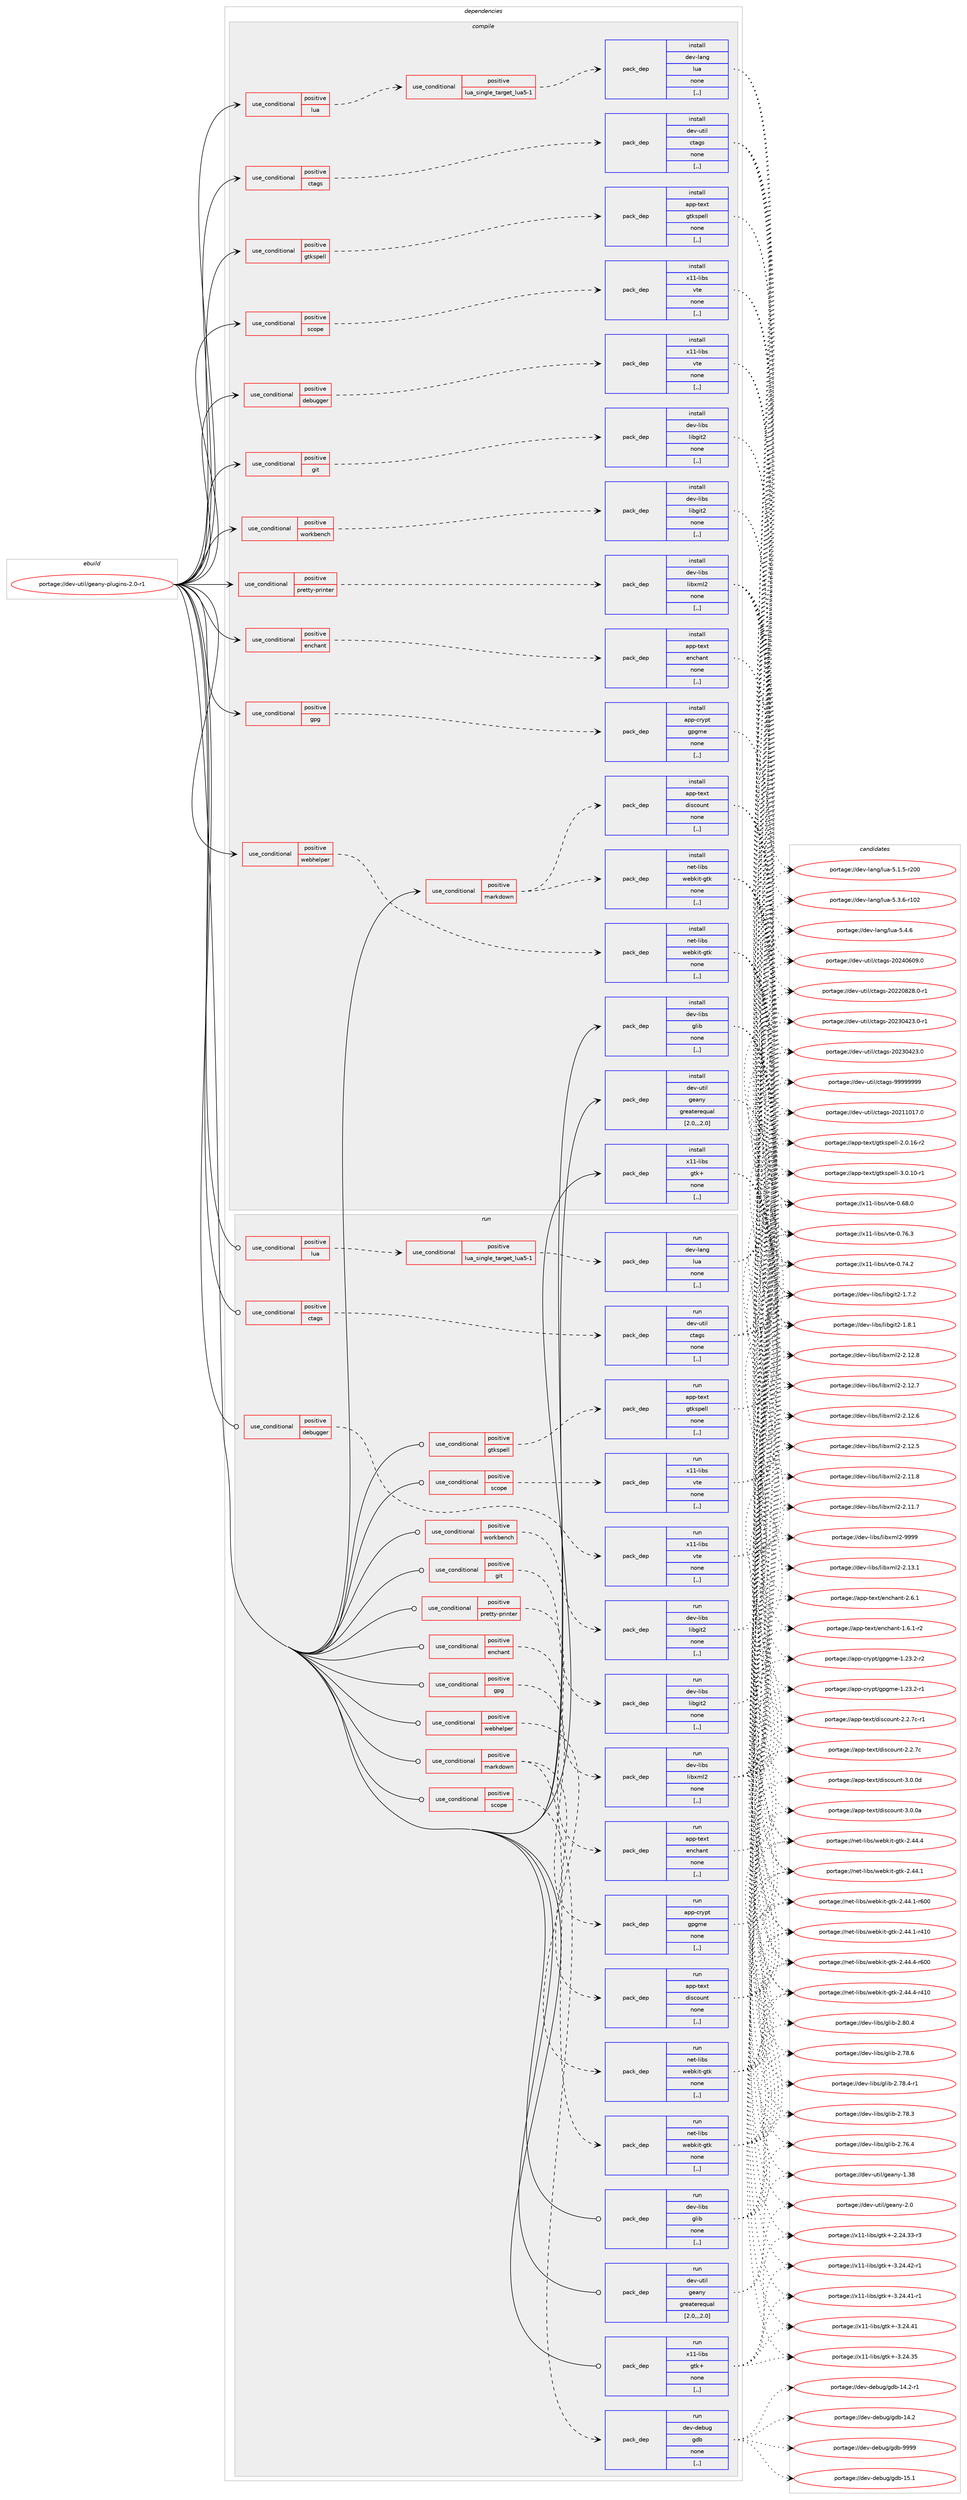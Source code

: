 digraph prolog {

# *************
# Graph options
# *************

newrank=true;
concentrate=true;
compound=true;
graph [rankdir=LR,fontname=Helvetica,fontsize=10,ranksep=1.5];#, ranksep=2.5, nodesep=0.2];
edge  [arrowhead=vee];
node  [fontname=Helvetica,fontsize=10];

# **********
# The ebuild
# **********

subgraph cluster_leftcol {
color=gray;
label=<<i>ebuild</i>>;
id [label="portage://dev-util/geany-plugins-2.0-r1", color=red, width=4, href="../dev-util/geany-plugins-2.0-r1.svg"];
}

# ****************
# The dependencies
# ****************

subgraph cluster_midcol {
color=gray;
label=<<i>dependencies</i>>;
subgraph cluster_compile {
fillcolor="#eeeeee";
style=filled;
label=<<i>compile</i>>;
subgraph cond191806 {
dependency711210 [label=<<TABLE BORDER="0" CELLBORDER="1" CELLSPACING="0" CELLPADDING="4"><TR><TD ROWSPAN="3" CELLPADDING="10">use_conditional</TD></TR><TR><TD>positive</TD></TR><TR><TD>ctags</TD></TR></TABLE>>, shape=none, color=red];
subgraph pack514401 {
dependency711211 [label=<<TABLE BORDER="0" CELLBORDER="1" CELLSPACING="0" CELLPADDING="4" WIDTH="220"><TR><TD ROWSPAN="6" CELLPADDING="30">pack_dep</TD></TR><TR><TD WIDTH="110">install</TD></TR><TR><TD>dev-util</TD></TR><TR><TD>ctags</TD></TR><TR><TD>none</TD></TR><TR><TD>[,,]</TD></TR></TABLE>>, shape=none, color=blue];
}
dependency711210:e -> dependency711211:w [weight=20,style="dashed",arrowhead="vee"];
}
id:e -> dependency711210:w [weight=20,style="solid",arrowhead="vee"];
subgraph cond191807 {
dependency711212 [label=<<TABLE BORDER="0" CELLBORDER="1" CELLSPACING="0" CELLPADDING="4"><TR><TD ROWSPAN="3" CELLPADDING="10">use_conditional</TD></TR><TR><TD>positive</TD></TR><TR><TD>debugger</TD></TR></TABLE>>, shape=none, color=red];
subgraph pack514402 {
dependency711213 [label=<<TABLE BORDER="0" CELLBORDER="1" CELLSPACING="0" CELLPADDING="4" WIDTH="220"><TR><TD ROWSPAN="6" CELLPADDING="30">pack_dep</TD></TR><TR><TD WIDTH="110">install</TD></TR><TR><TD>x11-libs</TD></TR><TR><TD>vte</TD></TR><TR><TD>none</TD></TR><TR><TD>[,,]</TD></TR></TABLE>>, shape=none, color=blue];
}
dependency711212:e -> dependency711213:w [weight=20,style="dashed",arrowhead="vee"];
}
id:e -> dependency711212:w [weight=20,style="solid",arrowhead="vee"];
subgraph cond191808 {
dependency711214 [label=<<TABLE BORDER="0" CELLBORDER="1" CELLSPACING="0" CELLPADDING="4"><TR><TD ROWSPAN="3" CELLPADDING="10">use_conditional</TD></TR><TR><TD>positive</TD></TR><TR><TD>enchant</TD></TR></TABLE>>, shape=none, color=red];
subgraph pack514403 {
dependency711215 [label=<<TABLE BORDER="0" CELLBORDER="1" CELLSPACING="0" CELLPADDING="4" WIDTH="220"><TR><TD ROWSPAN="6" CELLPADDING="30">pack_dep</TD></TR><TR><TD WIDTH="110">install</TD></TR><TR><TD>app-text</TD></TR><TR><TD>enchant</TD></TR><TR><TD>none</TD></TR><TR><TD>[,,]</TD></TR></TABLE>>, shape=none, color=blue];
}
dependency711214:e -> dependency711215:w [weight=20,style="dashed",arrowhead="vee"];
}
id:e -> dependency711214:w [weight=20,style="solid",arrowhead="vee"];
subgraph cond191809 {
dependency711216 [label=<<TABLE BORDER="0" CELLBORDER="1" CELLSPACING="0" CELLPADDING="4"><TR><TD ROWSPAN="3" CELLPADDING="10">use_conditional</TD></TR><TR><TD>positive</TD></TR><TR><TD>git</TD></TR></TABLE>>, shape=none, color=red];
subgraph pack514404 {
dependency711217 [label=<<TABLE BORDER="0" CELLBORDER="1" CELLSPACING="0" CELLPADDING="4" WIDTH="220"><TR><TD ROWSPAN="6" CELLPADDING="30">pack_dep</TD></TR><TR><TD WIDTH="110">install</TD></TR><TR><TD>dev-libs</TD></TR><TR><TD>libgit2</TD></TR><TR><TD>none</TD></TR><TR><TD>[,,]</TD></TR></TABLE>>, shape=none, color=blue];
}
dependency711216:e -> dependency711217:w [weight=20,style="dashed",arrowhead="vee"];
}
id:e -> dependency711216:w [weight=20,style="solid",arrowhead="vee"];
subgraph cond191810 {
dependency711218 [label=<<TABLE BORDER="0" CELLBORDER="1" CELLSPACING="0" CELLPADDING="4"><TR><TD ROWSPAN="3" CELLPADDING="10">use_conditional</TD></TR><TR><TD>positive</TD></TR><TR><TD>gpg</TD></TR></TABLE>>, shape=none, color=red];
subgraph pack514405 {
dependency711219 [label=<<TABLE BORDER="0" CELLBORDER="1" CELLSPACING="0" CELLPADDING="4" WIDTH="220"><TR><TD ROWSPAN="6" CELLPADDING="30">pack_dep</TD></TR><TR><TD WIDTH="110">install</TD></TR><TR><TD>app-crypt</TD></TR><TR><TD>gpgme</TD></TR><TR><TD>none</TD></TR><TR><TD>[,,]</TD></TR></TABLE>>, shape=none, color=blue];
}
dependency711218:e -> dependency711219:w [weight=20,style="dashed",arrowhead="vee"];
}
id:e -> dependency711218:w [weight=20,style="solid",arrowhead="vee"];
subgraph cond191811 {
dependency711220 [label=<<TABLE BORDER="0" CELLBORDER="1" CELLSPACING="0" CELLPADDING="4"><TR><TD ROWSPAN="3" CELLPADDING="10">use_conditional</TD></TR><TR><TD>positive</TD></TR><TR><TD>gtkspell</TD></TR></TABLE>>, shape=none, color=red];
subgraph pack514406 {
dependency711221 [label=<<TABLE BORDER="0" CELLBORDER="1" CELLSPACING="0" CELLPADDING="4" WIDTH="220"><TR><TD ROWSPAN="6" CELLPADDING="30">pack_dep</TD></TR><TR><TD WIDTH="110">install</TD></TR><TR><TD>app-text</TD></TR><TR><TD>gtkspell</TD></TR><TR><TD>none</TD></TR><TR><TD>[,,]</TD></TR></TABLE>>, shape=none, color=blue];
}
dependency711220:e -> dependency711221:w [weight=20,style="dashed",arrowhead="vee"];
}
id:e -> dependency711220:w [weight=20,style="solid",arrowhead="vee"];
subgraph cond191812 {
dependency711222 [label=<<TABLE BORDER="0" CELLBORDER="1" CELLSPACING="0" CELLPADDING="4"><TR><TD ROWSPAN="3" CELLPADDING="10">use_conditional</TD></TR><TR><TD>positive</TD></TR><TR><TD>lua</TD></TR></TABLE>>, shape=none, color=red];
subgraph cond191813 {
dependency711223 [label=<<TABLE BORDER="0" CELLBORDER="1" CELLSPACING="0" CELLPADDING="4"><TR><TD ROWSPAN="3" CELLPADDING="10">use_conditional</TD></TR><TR><TD>positive</TD></TR><TR><TD>lua_single_target_lua5-1</TD></TR></TABLE>>, shape=none, color=red];
subgraph pack514407 {
dependency711224 [label=<<TABLE BORDER="0" CELLBORDER="1" CELLSPACING="0" CELLPADDING="4" WIDTH="220"><TR><TD ROWSPAN="6" CELLPADDING="30">pack_dep</TD></TR><TR><TD WIDTH="110">install</TD></TR><TR><TD>dev-lang</TD></TR><TR><TD>lua</TD></TR><TR><TD>none</TD></TR><TR><TD>[,,]</TD></TR></TABLE>>, shape=none, color=blue];
}
dependency711223:e -> dependency711224:w [weight=20,style="dashed",arrowhead="vee"];
}
dependency711222:e -> dependency711223:w [weight=20,style="dashed",arrowhead="vee"];
}
id:e -> dependency711222:w [weight=20,style="solid",arrowhead="vee"];
subgraph cond191814 {
dependency711225 [label=<<TABLE BORDER="0" CELLBORDER="1" CELLSPACING="0" CELLPADDING="4"><TR><TD ROWSPAN="3" CELLPADDING="10">use_conditional</TD></TR><TR><TD>positive</TD></TR><TR><TD>markdown</TD></TR></TABLE>>, shape=none, color=red];
subgraph pack514408 {
dependency711226 [label=<<TABLE BORDER="0" CELLBORDER="1" CELLSPACING="0" CELLPADDING="4" WIDTH="220"><TR><TD ROWSPAN="6" CELLPADDING="30">pack_dep</TD></TR><TR><TD WIDTH="110">install</TD></TR><TR><TD>app-text</TD></TR><TR><TD>discount</TD></TR><TR><TD>none</TD></TR><TR><TD>[,,]</TD></TR></TABLE>>, shape=none, color=blue];
}
dependency711225:e -> dependency711226:w [weight=20,style="dashed",arrowhead="vee"];
subgraph pack514409 {
dependency711227 [label=<<TABLE BORDER="0" CELLBORDER="1" CELLSPACING="0" CELLPADDING="4" WIDTH="220"><TR><TD ROWSPAN="6" CELLPADDING="30">pack_dep</TD></TR><TR><TD WIDTH="110">install</TD></TR><TR><TD>net-libs</TD></TR><TR><TD>webkit-gtk</TD></TR><TR><TD>none</TD></TR><TR><TD>[,,]</TD></TR></TABLE>>, shape=none, color=blue];
}
dependency711225:e -> dependency711227:w [weight=20,style="dashed",arrowhead="vee"];
}
id:e -> dependency711225:w [weight=20,style="solid",arrowhead="vee"];
subgraph cond191815 {
dependency711228 [label=<<TABLE BORDER="0" CELLBORDER="1" CELLSPACING="0" CELLPADDING="4"><TR><TD ROWSPAN="3" CELLPADDING="10">use_conditional</TD></TR><TR><TD>positive</TD></TR><TR><TD>pretty-printer</TD></TR></TABLE>>, shape=none, color=red];
subgraph pack514410 {
dependency711229 [label=<<TABLE BORDER="0" CELLBORDER="1" CELLSPACING="0" CELLPADDING="4" WIDTH="220"><TR><TD ROWSPAN="6" CELLPADDING="30">pack_dep</TD></TR><TR><TD WIDTH="110">install</TD></TR><TR><TD>dev-libs</TD></TR><TR><TD>libxml2</TD></TR><TR><TD>none</TD></TR><TR><TD>[,,]</TD></TR></TABLE>>, shape=none, color=blue];
}
dependency711228:e -> dependency711229:w [weight=20,style="dashed",arrowhead="vee"];
}
id:e -> dependency711228:w [weight=20,style="solid",arrowhead="vee"];
subgraph cond191816 {
dependency711230 [label=<<TABLE BORDER="0" CELLBORDER="1" CELLSPACING="0" CELLPADDING="4"><TR><TD ROWSPAN="3" CELLPADDING="10">use_conditional</TD></TR><TR><TD>positive</TD></TR><TR><TD>scope</TD></TR></TABLE>>, shape=none, color=red];
subgraph pack514411 {
dependency711231 [label=<<TABLE BORDER="0" CELLBORDER="1" CELLSPACING="0" CELLPADDING="4" WIDTH="220"><TR><TD ROWSPAN="6" CELLPADDING="30">pack_dep</TD></TR><TR><TD WIDTH="110">install</TD></TR><TR><TD>x11-libs</TD></TR><TR><TD>vte</TD></TR><TR><TD>none</TD></TR><TR><TD>[,,]</TD></TR></TABLE>>, shape=none, color=blue];
}
dependency711230:e -> dependency711231:w [weight=20,style="dashed",arrowhead="vee"];
}
id:e -> dependency711230:w [weight=20,style="solid",arrowhead="vee"];
subgraph cond191817 {
dependency711232 [label=<<TABLE BORDER="0" CELLBORDER="1" CELLSPACING="0" CELLPADDING="4"><TR><TD ROWSPAN="3" CELLPADDING="10">use_conditional</TD></TR><TR><TD>positive</TD></TR><TR><TD>webhelper</TD></TR></TABLE>>, shape=none, color=red];
subgraph pack514412 {
dependency711233 [label=<<TABLE BORDER="0" CELLBORDER="1" CELLSPACING="0" CELLPADDING="4" WIDTH="220"><TR><TD ROWSPAN="6" CELLPADDING="30">pack_dep</TD></TR><TR><TD WIDTH="110">install</TD></TR><TR><TD>net-libs</TD></TR><TR><TD>webkit-gtk</TD></TR><TR><TD>none</TD></TR><TR><TD>[,,]</TD></TR></TABLE>>, shape=none, color=blue];
}
dependency711232:e -> dependency711233:w [weight=20,style="dashed",arrowhead="vee"];
}
id:e -> dependency711232:w [weight=20,style="solid",arrowhead="vee"];
subgraph cond191818 {
dependency711234 [label=<<TABLE BORDER="0" CELLBORDER="1" CELLSPACING="0" CELLPADDING="4"><TR><TD ROWSPAN="3" CELLPADDING="10">use_conditional</TD></TR><TR><TD>positive</TD></TR><TR><TD>workbench</TD></TR></TABLE>>, shape=none, color=red];
subgraph pack514413 {
dependency711235 [label=<<TABLE BORDER="0" CELLBORDER="1" CELLSPACING="0" CELLPADDING="4" WIDTH="220"><TR><TD ROWSPAN="6" CELLPADDING="30">pack_dep</TD></TR><TR><TD WIDTH="110">install</TD></TR><TR><TD>dev-libs</TD></TR><TR><TD>libgit2</TD></TR><TR><TD>none</TD></TR><TR><TD>[,,]</TD></TR></TABLE>>, shape=none, color=blue];
}
dependency711234:e -> dependency711235:w [weight=20,style="dashed",arrowhead="vee"];
}
id:e -> dependency711234:w [weight=20,style="solid",arrowhead="vee"];
subgraph pack514414 {
dependency711236 [label=<<TABLE BORDER="0" CELLBORDER="1" CELLSPACING="0" CELLPADDING="4" WIDTH="220"><TR><TD ROWSPAN="6" CELLPADDING="30">pack_dep</TD></TR><TR><TD WIDTH="110">install</TD></TR><TR><TD>dev-libs</TD></TR><TR><TD>glib</TD></TR><TR><TD>none</TD></TR><TR><TD>[,,]</TD></TR></TABLE>>, shape=none, color=blue];
}
id:e -> dependency711236:w [weight=20,style="solid",arrowhead="vee"];
subgraph pack514415 {
dependency711237 [label=<<TABLE BORDER="0" CELLBORDER="1" CELLSPACING="0" CELLPADDING="4" WIDTH="220"><TR><TD ROWSPAN="6" CELLPADDING="30">pack_dep</TD></TR><TR><TD WIDTH="110">install</TD></TR><TR><TD>dev-util</TD></TR><TR><TD>geany</TD></TR><TR><TD>greaterequal</TD></TR><TR><TD>[2.0,,,2.0]</TD></TR></TABLE>>, shape=none, color=blue];
}
id:e -> dependency711237:w [weight=20,style="solid",arrowhead="vee"];
subgraph pack514416 {
dependency711238 [label=<<TABLE BORDER="0" CELLBORDER="1" CELLSPACING="0" CELLPADDING="4" WIDTH="220"><TR><TD ROWSPAN="6" CELLPADDING="30">pack_dep</TD></TR><TR><TD WIDTH="110">install</TD></TR><TR><TD>x11-libs</TD></TR><TR><TD>gtk+</TD></TR><TR><TD>none</TD></TR><TR><TD>[,,]</TD></TR></TABLE>>, shape=none, color=blue];
}
id:e -> dependency711238:w [weight=20,style="solid",arrowhead="vee"];
}
subgraph cluster_compileandrun {
fillcolor="#eeeeee";
style=filled;
label=<<i>compile and run</i>>;
}
subgraph cluster_run {
fillcolor="#eeeeee";
style=filled;
label=<<i>run</i>>;
subgraph cond191819 {
dependency711239 [label=<<TABLE BORDER="0" CELLBORDER="1" CELLSPACING="0" CELLPADDING="4"><TR><TD ROWSPAN="3" CELLPADDING="10">use_conditional</TD></TR><TR><TD>positive</TD></TR><TR><TD>ctags</TD></TR></TABLE>>, shape=none, color=red];
subgraph pack514417 {
dependency711240 [label=<<TABLE BORDER="0" CELLBORDER="1" CELLSPACING="0" CELLPADDING="4" WIDTH="220"><TR><TD ROWSPAN="6" CELLPADDING="30">pack_dep</TD></TR><TR><TD WIDTH="110">run</TD></TR><TR><TD>dev-util</TD></TR><TR><TD>ctags</TD></TR><TR><TD>none</TD></TR><TR><TD>[,,]</TD></TR></TABLE>>, shape=none, color=blue];
}
dependency711239:e -> dependency711240:w [weight=20,style="dashed",arrowhead="vee"];
}
id:e -> dependency711239:w [weight=20,style="solid",arrowhead="odot"];
subgraph cond191820 {
dependency711241 [label=<<TABLE BORDER="0" CELLBORDER="1" CELLSPACING="0" CELLPADDING="4"><TR><TD ROWSPAN="3" CELLPADDING="10">use_conditional</TD></TR><TR><TD>positive</TD></TR><TR><TD>debugger</TD></TR></TABLE>>, shape=none, color=red];
subgraph pack514418 {
dependency711242 [label=<<TABLE BORDER="0" CELLBORDER="1" CELLSPACING="0" CELLPADDING="4" WIDTH="220"><TR><TD ROWSPAN="6" CELLPADDING="30">pack_dep</TD></TR><TR><TD WIDTH="110">run</TD></TR><TR><TD>x11-libs</TD></TR><TR><TD>vte</TD></TR><TR><TD>none</TD></TR><TR><TD>[,,]</TD></TR></TABLE>>, shape=none, color=blue];
}
dependency711241:e -> dependency711242:w [weight=20,style="dashed",arrowhead="vee"];
}
id:e -> dependency711241:w [weight=20,style="solid",arrowhead="odot"];
subgraph cond191821 {
dependency711243 [label=<<TABLE BORDER="0" CELLBORDER="1" CELLSPACING="0" CELLPADDING="4"><TR><TD ROWSPAN="3" CELLPADDING="10">use_conditional</TD></TR><TR><TD>positive</TD></TR><TR><TD>enchant</TD></TR></TABLE>>, shape=none, color=red];
subgraph pack514419 {
dependency711244 [label=<<TABLE BORDER="0" CELLBORDER="1" CELLSPACING="0" CELLPADDING="4" WIDTH="220"><TR><TD ROWSPAN="6" CELLPADDING="30">pack_dep</TD></TR><TR><TD WIDTH="110">run</TD></TR><TR><TD>app-text</TD></TR><TR><TD>enchant</TD></TR><TR><TD>none</TD></TR><TR><TD>[,,]</TD></TR></TABLE>>, shape=none, color=blue];
}
dependency711243:e -> dependency711244:w [weight=20,style="dashed",arrowhead="vee"];
}
id:e -> dependency711243:w [weight=20,style="solid",arrowhead="odot"];
subgraph cond191822 {
dependency711245 [label=<<TABLE BORDER="0" CELLBORDER="1" CELLSPACING="0" CELLPADDING="4"><TR><TD ROWSPAN="3" CELLPADDING="10">use_conditional</TD></TR><TR><TD>positive</TD></TR><TR><TD>git</TD></TR></TABLE>>, shape=none, color=red];
subgraph pack514420 {
dependency711246 [label=<<TABLE BORDER="0" CELLBORDER="1" CELLSPACING="0" CELLPADDING="4" WIDTH="220"><TR><TD ROWSPAN="6" CELLPADDING="30">pack_dep</TD></TR><TR><TD WIDTH="110">run</TD></TR><TR><TD>dev-libs</TD></TR><TR><TD>libgit2</TD></TR><TR><TD>none</TD></TR><TR><TD>[,,]</TD></TR></TABLE>>, shape=none, color=blue];
}
dependency711245:e -> dependency711246:w [weight=20,style="dashed",arrowhead="vee"];
}
id:e -> dependency711245:w [weight=20,style="solid",arrowhead="odot"];
subgraph cond191823 {
dependency711247 [label=<<TABLE BORDER="0" CELLBORDER="1" CELLSPACING="0" CELLPADDING="4"><TR><TD ROWSPAN="3" CELLPADDING="10">use_conditional</TD></TR><TR><TD>positive</TD></TR><TR><TD>gpg</TD></TR></TABLE>>, shape=none, color=red];
subgraph pack514421 {
dependency711248 [label=<<TABLE BORDER="0" CELLBORDER="1" CELLSPACING="0" CELLPADDING="4" WIDTH="220"><TR><TD ROWSPAN="6" CELLPADDING="30">pack_dep</TD></TR><TR><TD WIDTH="110">run</TD></TR><TR><TD>app-crypt</TD></TR><TR><TD>gpgme</TD></TR><TR><TD>none</TD></TR><TR><TD>[,,]</TD></TR></TABLE>>, shape=none, color=blue];
}
dependency711247:e -> dependency711248:w [weight=20,style="dashed",arrowhead="vee"];
}
id:e -> dependency711247:w [weight=20,style="solid",arrowhead="odot"];
subgraph cond191824 {
dependency711249 [label=<<TABLE BORDER="0" CELLBORDER="1" CELLSPACING="0" CELLPADDING="4"><TR><TD ROWSPAN="3" CELLPADDING="10">use_conditional</TD></TR><TR><TD>positive</TD></TR><TR><TD>gtkspell</TD></TR></TABLE>>, shape=none, color=red];
subgraph pack514422 {
dependency711250 [label=<<TABLE BORDER="0" CELLBORDER="1" CELLSPACING="0" CELLPADDING="4" WIDTH="220"><TR><TD ROWSPAN="6" CELLPADDING="30">pack_dep</TD></TR><TR><TD WIDTH="110">run</TD></TR><TR><TD>app-text</TD></TR><TR><TD>gtkspell</TD></TR><TR><TD>none</TD></TR><TR><TD>[,,]</TD></TR></TABLE>>, shape=none, color=blue];
}
dependency711249:e -> dependency711250:w [weight=20,style="dashed",arrowhead="vee"];
}
id:e -> dependency711249:w [weight=20,style="solid",arrowhead="odot"];
subgraph cond191825 {
dependency711251 [label=<<TABLE BORDER="0" CELLBORDER="1" CELLSPACING="0" CELLPADDING="4"><TR><TD ROWSPAN="3" CELLPADDING="10">use_conditional</TD></TR><TR><TD>positive</TD></TR><TR><TD>lua</TD></TR></TABLE>>, shape=none, color=red];
subgraph cond191826 {
dependency711252 [label=<<TABLE BORDER="0" CELLBORDER="1" CELLSPACING="0" CELLPADDING="4"><TR><TD ROWSPAN="3" CELLPADDING="10">use_conditional</TD></TR><TR><TD>positive</TD></TR><TR><TD>lua_single_target_lua5-1</TD></TR></TABLE>>, shape=none, color=red];
subgraph pack514423 {
dependency711253 [label=<<TABLE BORDER="0" CELLBORDER="1" CELLSPACING="0" CELLPADDING="4" WIDTH="220"><TR><TD ROWSPAN="6" CELLPADDING="30">pack_dep</TD></TR><TR><TD WIDTH="110">run</TD></TR><TR><TD>dev-lang</TD></TR><TR><TD>lua</TD></TR><TR><TD>none</TD></TR><TR><TD>[,,]</TD></TR></TABLE>>, shape=none, color=blue];
}
dependency711252:e -> dependency711253:w [weight=20,style="dashed",arrowhead="vee"];
}
dependency711251:e -> dependency711252:w [weight=20,style="dashed",arrowhead="vee"];
}
id:e -> dependency711251:w [weight=20,style="solid",arrowhead="odot"];
subgraph cond191827 {
dependency711254 [label=<<TABLE BORDER="0" CELLBORDER="1" CELLSPACING="0" CELLPADDING="4"><TR><TD ROWSPAN="3" CELLPADDING="10">use_conditional</TD></TR><TR><TD>positive</TD></TR><TR><TD>markdown</TD></TR></TABLE>>, shape=none, color=red];
subgraph pack514424 {
dependency711255 [label=<<TABLE BORDER="0" CELLBORDER="1" CELLSPACING="0" CELLPADDING="4" WIDTH="220"><TR><TD ROWSPAN="6" CELLPADDING="30">pack_dep</TD></TR><TR><TD WIDTH="110">run</TD></TR><TR><TD>app-text</TD></TR><TR><TD>discount</TD></TR><TR><TD>none</TD></TR><TR><TD>[,,]</TD></TR></TABLE>>, shape=none, color=blue];
}
dependency711254:e -> dependency711255:w [weight=20,style="dashed",arrowhead="vee"];
subgraph pack514425 {
dependency711256 [label=<<TABLE BORDER="0" CELLBORDER="1" CELLSPACING="0" CELLPADDING="4" WIDTH="220"><TR><TD ROWSPAN="6" CELLPADDING="30">pack_dep</TD></TR><TR><TD WIDTH="110">run</TD></TR><TR><TD>net-libs</TD></TR><TR><TD>webkit-gtk</TD></TR><TR><TD>none</TD></TR><TR><TD>[,,]</TD></TR></TABLE>>, shape=none, color=blue];
}
dependency711254:e -> dependency711256:w [weight=20,style="dashed",arrowhead="vee"];
}
id:e -> dependency711254:w [weight=20,style="solid",arrowhead="odot"];
subgraph cond191828 {
dependency711257 [label=<<TABLE BORDER="0" CELLBORDER="1" CELLSPACING="0" CELLPADDING="4"><TR><TD ROWSPAN="3" CELLPADDING="10">use_conditional</TD></TR><TR><TD>positive</TD></TR><TR><TD>pretty-printer</TD></TR></TABLE>>, shape=none, color=red];
subgraph pack514426 {
dependency711258 [label=<<TABLE BORDER="0" CELLBORDER="1" CELLSPACING="0" CELLPADDING="4" WIDTH="220"><TR><TD ROWSPAN="6" CELLPADDING="30">pack_dep</TD></TR><TR><TD WIDTH="110">run</TD></TR><TR><TD>dev-libs</TD></TR><TR><TD>libxml2</TD></TR><TR><TD>none</TD></TR><TR><TD>[,,]</TD></TR></TABLE>>, shape=none, color=blue];
}
dependency711257:e -> dependency711258:w [weight=20,style="dashed",arrowhead="vee"];
}
id:e -> dependency711257:w [weight=20,style="solid",arrowhead="odot"];
subgraph cond191829 {
dependency711259 [label=<<TABLE BORDER="0" CELLBORDER="1" CELLSPACING="0" CELLPADDING="4"><TR><TD ROWSPAN="3" CELLPADDING="10">use_conditional</TD></TR><TR><TD>positive</TD></TR><TR><TD>scope</TD></TR></TABLE>>, shape=none, color=red];
subgraph pack514427 {
dependency711260 [label=<<TABLE BORDER="0" CELLBORDER="1" CELLSPACING="0" CELLPADDING="4" WIDTH="220"><TR><TD ROWSPAN="6" CELLPADDING="30">pack_dep</TD></TR><TR><TD WIDTH="110">run</TD></TR><TR><TD>dev-debug</TD></TR><TR><TD>gdb</TD></TR><TR><TD>none</TD></TR><TR><TD>[,,]</TD></TR></TABLE>>, shape=none, color=blue];
}
dependency711259:e -> dependency711260:w [weight=20,style="dashed",arrowhead="vee"];
}
id:e -> dependency711259:w [weight=20,style="solid",arrowhead="odot"];
subgraph cond191830 {
dependency711261 [label=<<TABLE BORDER="0" CELLBORDER="1" CELLSPACING="0" CELLPADDING="4"><TR><TD ROWSPAN="3" CELLPADDING="10">use_conditional</TD></TR><TR><TD>positive</TD></TR><TR><TD>scope</TD></TR></TABLE>>, shape=none, color=red];
subgraph pack514428 {
dependency711262 [label=<<TABLE BORDER="0" CELLBORDER="1" CELLSPACING="0" CELLPADDING="4" WIDTH="220"><TR><TD ROWSPAN="6" CELLPADDING="30">pack_dep</TD></TR><TR><TD WIDTH="110">run</TD></TR><TR><TD>x11-libs</TD></TR><TR><TD>vte</TD></TR><TR><TD>none</TD></TR><TR><TD>[,,]</TD></TR></TABLE>>, shape=none, color=blue];
}
dependency711261:e -> dependency711262:w [weight=20,style="dashed",arrowhead="vee"];
}
id:e -> dependency711261:w [weight=20,style="solid",arrowhead="odot"];
subgraph cond191831 {
dependency711263 [label=<<TABLE BORDER="0" CELLBORDER="1" CELLSPACING="0" CELLPADDING="4"><TR><TD ROWSPAN="3" CELLPADDING="10">use_conditional</TD></TR><TR><TD>positive</TD></TR><TR><TD>webhelper</TD></TR></TABLE>>, shape=none, color=red];
subgraph pack514429 {
dependency711264 [label=<<TABLE BORDER="0" CELLBORDER="1" CELLSPACING="0" CELLPADDING="4" WIDTH="220"><TR><TD ROWSPAN="6" CELLPADDING="30">pack_dep</TD></TR><TR><TD WIDTH="110">run</TD></TR><TR><TD>net-libs</TD></TR><TR><TD>webkit-gtk</TD></TR><TR><TD>none</TD></TR><TR><TD>[,,]</TD></TR></TABLE>>, shape=none, color=blue];
}
dependency711263:e -> dependency711264:w [weight=20,style="dashed",arrowhead="vee"];
}
id:e -> dependency711263:w [weight=20,style="solid",arrowhead="odot"];
subgraph cond191832 {
dependency711265 [label=<<TABLE BORDER="0" CELLBORDER="1" CELLSPACING="0" CELLPADDING="4"><TR><TD ROWSPAN="3" CELLPADDING="10">use_conditional</TD></TR><TR><TD>positive</TD></TR><TR><TD>workbench</TD></TR></TABLE>>, shape=none, color=red];
subgraph pack514430 {
dependency711266 [label=<<TABLE BORDER="0" CELLBORDER="1" CELLSPACING="0" CELLPADDING="4" WIDTH="220"><TR><TD ROWSPAN="6" CELLPADDING="30">pack_dep</TD></TR><TR><TD WIDTH="110">run</TD></TR><TR><TD>dev-libs</TD></TR><TR><TD>libgit2</TD></TR><TR><TD>none</TD></TR><TR><TD>[,,]</TD></TR></TABLE>>, shape=none, color=blue];
}
dependency711265:e -> dependency711266:w [weight=20,style="dashed",arrowhead="vee"];
}
id:e -> dependency711265:w [weight=20,style="solid",arrowhead="odot"];
subgraph pack514431 {
dependency711267 [label=<<TABLE BORDER="0" CELLBORDER="1" CELLSPACING="0" CELLPADDING="4" WIDTH="220"><TR><TD ROWSPAN="6" CELLPADDING="30">pack_dep</TD></TR><TR><TD WIDTH="110">run</TD></TR><TR><TD>dev-libs</TD></TR><TR><TD>glib</TD></TR><TR><TD>none</TD></TR><TR><TD>[,,]</TD></TR></TABLE>>, shape=none, color=blue];
}
id:e -> dependency711267:w [weight=20,style="solid",arrowhead="odot"];
subgraph pack514432 {
dependency711268 [label=<<TABLE BORDER="0" CELLBORDER="1" CELLSPACING="0" CELLPADDING="4" WIDTH="220"><TR><TD ROWSPAN="6" CELLPADDING="30">pack_dep</TD></TR><TR><TD WIDTH="110">run</TD></TR><TR><TD>dev-util</TD></TR><TR><TD>geany</TD></TR><TR><TD>greaterequal</TD></TR><TR><TD>[2.0,,,2.0]</TD></TR></TABLE>>, shape=none, color=blue];
}
id:e -> dependency711268:w [weight=20,style="solid",arrowhead="odot"];
subgraph pack514433 {
dependency711269 [label=<<TABLE BORDER="0" CELLBORDER="1" CELLSPACING="0" CELLPADDING="4" WIDTH="220"><TR><TD ROWSPAN="6" CELLPADDING="30">pack_dep</TD></TR><TR><TD WIDTH="110">run</TD></TR><TR><TD>x11-libs</TD></TR><TR><TD>gtk+</TD></TR><TR><TD>none</TD></TR><TR><TD>[,,]</TD></TR></TABLE>>, shape=none, color=blue];
}
id:e -> dependency711269:w [weight=20,style="solid",arrowhead="odot"];
}
}

# **************
# The candidates
# **************

subgraph cluster_choices {
rank=same;
color=gray;
label=<<i>candidates</i>>;

subgraph choice514401 {
color=black;
nodesep=1;
choice10010111845117116105108479911697103115455757575757575757 [label="portage://dev-util/ctags-99999999", color=red, width=4,href="../dev-util/ctags-99999999.svg"];
choice100101118451171161051084799116971031154550485052485448574648 [label="portage://dev-util/ctags-20240609.0", color=red, width=4,href="../dev-util/ctags-20240609.0.svg"];
choice1001011184511711610510847991169710311545504850514852505146484511449 [label="portage://dev-util/ctags-20230423.0-r1", color=red, width=4,href="../dev-util/ctags-20230423.0-r1.svg"];
choice100101118451171161051084799116971031154550485051485250514648 [label="portage://dev-util/ctags-20230423.0", color=red, width=4,href="../dev-util/ctags-20230423.0.svg"];
choice1001011184511711610510847991169710311545504850504856505646484511449 [label="portage://dev-util/ctags-20220828.0-r1", color=red, width=4,href="../dev-util/ctags-20220828.0-r1.svg"];
choice100101118451171161051084799116971031154550485049494849554648 [label="portage://dev-util/ctags-20211017.0", color=red, width=4,href="../dev-util/ctags-20211017.0.svg"];
dependency711211:e -> choice10010111845117116105108479911697103115455757575757575757:w [style=dotted,weight="100"];
dependency711211:e -> choice100101118451171161051084799116971031154550485052485448574648:w [style=dotted,weight="100"];
dependency711211:e -> choice1001011184511711610510847991169710311545504850514852505146484511449:w [style=dotted,weight="100"];
dependency711211:e -> choice100101118451171161051084799116971031154550485051485250514648:w [style=dotted,weight="100"];
dependency711211:e -> choice1001011184511711610510847991169710311545504850504856505646484511449:w [style=dotted,weight="100"];
dependency711211:e -> choice100101118451171161051084799116971031154550485049494849554648:w [style=dotted,weight="100"];
}
subgraph choice514402 {
color=black;
nodesep=1;
choice120494945108105981154711811610145484655544651 [label="portage://x11-libs/vte-0.76.3", color=red, width=4,href="../x11-libs/vte-0.76.3.svg"];
choice120494945108105981154711811610145484655524650 [label="portage://x11-libs/vte-0.74.2", color=red, width=4,href="../x11-libs/vte-0.74.2.svg"];
choice120494945108105981154711811610145484654564648 [label="portage://x11-libs/vte-0.68.0", color=red, width=4,href="../x11-libs/vte-0.68.0.svg"];
dependency711213:e -> choice120494945108105981154711811610145484655544651:w [style=dotted,weight="100"];
dependency711213:e -> choice120494945108105981154711811610145484655524650:w [style=dotted,weight="100"];
dependency711213:e -> choice120494945108105981154711811610145484654564648:w [style=dotted,weight="100"];
}
subgraph choice514403 {
color=black;
nodesep=1;
choice9711211245116101120116471011109910497110116455046544649 [label="portage://app-text/enchant-2.6.1", color=red, width=4,href="../app-text/enchant-2.6.1.svg"];
choice97112112451161011201164710111099104971101164549465446494511450 [label="portage://app-text/enchant-1.6.1-r2", color=red, width=4,href="../app-text/enchant-1.6.1-r2.svg"];
dependency711215:e -> choice9711211245116101120116471011109910497110116455046544649:w [style=dotted,weight="100"];
dependency711215:e -> choice97112112451161011201164710111099104971101164549465446494511450:w [style=dotted,weight="100"];
}
subgraph choice514404 {
color=black;
nodesep=1;
choice1001011184510810598115471081059810310511650454946564649 [label="portage://dev-libs/libgit2-1.8.1", color=red, width=4,href="../dev-libs/libgit2-1.8.1.svg"];
choice1001011184510810598115471081059810310511650454946554650 [label="portage://dev-libs/libgit2-1.7.2", color=red, width=4,href="../dev-libs/libgit2-1.7.2.svg"];
dependency711217:e -> choice1001011184510810598115471081059810310511650454946564649:w [style=dotted,weight="100"];
dependency711217:e -> choice1001011184510810598115471081059810310511650454946554650:w [style=dotted,weight="100"];
}
subgraph choice514405 {
color=black;
nodesep=1;
choice97112112459911412111211647103112103109101454946505146504511450 [label="portage://app-crypt/gpgme-1.23.2-r2", color=red, width=4,href="../app-crypt/gpgme-1.23.2-r2.svg"];
choice97112112459911412111211647103112103109101454946505146504511449 [label="portage://app-crypt/gpgme-1.23.2-r1", color=red, width=4,href="../app-crypt/gpgme-1.23.2-r1.svg"];
dependency711219:e -> choice97112112459911412111211647103112103109101454946505146504511450:w [style=dotted,weight="100"];
dependency711219:e -> choice97112112459911412111211647103112103109101454946505146504511449:w [style=dotted,weight="100"];
}
subgraph choice514406 {
color=black;
nodesep=1;
choice971121124511610112011647103116107115112101108108455146484649484511449 [label="portage://app-text/gtkspell-3.0.10-r1", color=red, width=4,href="../app-text/gtkspell-3.0.10-r1.svg"];
choice971121124511610112011647103116107115112101108108455046484649544511450 [label="portage://app-text/gtkspell-2.0.16-r2", color=red, width=4,href="../app-text/gtkspell-2.0.16-r2.svg"];
dependency711221:e -> choice971121124511610112011647103116107115112101108108455146484649484511449:w [style=dotted,weight="100"];
dependency711221:e -> choice971121124511610112011647103116107115112101108108455046484649544511450:w [style=dotted,weight="100"];
}
subgraph choice514407 {
color=black;
nodesep=1;
choice10010111845108971101034710811797455346524654 [label="portage://dev-lang/lua-5.4.6", color=red, width=4,href="../dev-lang/lua-5.4.6.svg"];
choice1001011184510897110103471081179745534651465445114494850 [label="portage://dev-lang/lua-5.3.6-r102", color=red, width=4,href="../dev-lang/lua-5.3.6-r102.svg"];
choice1001011184510897110103471081179745534649465345114504848 [label="portage://dev-lang/lua-5.1.5-r200", color=red, width=4,href="../dev-lang/lua-5.1.5-r200.svg"];
dependency711224:e -> choice10010111845108971101034710811797455346524654:w [style=dotted,weight="100"];
dependency711224:e -> choice1001011184510897110103471081179745534651465445114494850:w [style=dotted,weight="100"];
dependency711224:e -> choice1001011184510897110103471081179745534649465345114504848:w [style=dotted,weight="100"];
}
subgraph choice514408 {
color=black;
nodesep=1;
choice97112112451161011201164710010511599111117110116455146484648100 [label="portage://app-text/discount-3.0.0d", color=red, width=4,href="../app-text/discount-3.0.0d.svg"];
choice9711211245116101120116471001051159911111711011645514648464897 [label="portage://app-text/discount-3.0.0a", color=red, width=4,href="../app-text/discount-3.0.0a.svg"];
choice97112112451161011201164710010511599111117110116455046504655994511449 [label="portage://app-text/discount-2.2.7c-r1", color=red, width=4,href="../app-text/discount-2.2.7c-r1.svg"];
choice9711211245116101120116471001051159911111711011645504650465599 [label="portage://app-text/discount-2.2.7c", color=red, width=4,href="../app-text/discount-2.2.7c.svg"];
dependency711226:e -> choice97112112451161011201164710010511599111117110116455146484648100:w [style=dotted,weight="100"];
dependency711226:e -> choice9711211245116101120116471001051159911111711011645514648464897:w [style=dotted,weight="100"];
dependency711226:e -> choice97112112451161011201164710010511599111117110116455046504655994511449:w [style=dotted,weight="100"];
dependency711226:e -> choice9711211245116101120116471001051159911111711011645504650465599:w [style=dotted,weight="100"];
}
subgraph choice514409 {
color=black;
nodesep=1;
choice11010111645108105981154711910198107105116451031161074550465252465245114544848 [label="portage://net-libs/webkit-gtk-2.44.4-r600", color=red, width=4,href="../net-libs/webkit-gtk-2.44.4-r600.svg"];
choice11010111645108105981154711910198107105116451031161074550465252465245114524948 [label="portage://net-libs/webkit-gtk-2.44.4-r410", color=red, width=4,href="../net-libs/webkit-gtk-2.44.4-r410.svg"];
choice110101116451081059811547119101981071051164510311610745504652524652 [label="portage://net-libs/webkit-gtk-2.44.4", color=red, width=4,href="../net-libs/webkit-gtk-2.44.4.svg"];
choice11010111645108105981154711910198107105116451031161074550465252464945114544848 [label="portage://net-libs/webkit-gtk-2.44.1-r600", color=red, width=4,href="../net-libs/webkit-gtk-2.44.1-r600.svg"];
choice11010111645108105981154711910198107105116451031161074550465252464945114524948 [label="portage://net-libs/webkit-gtk-2.44.1-r410", color=red, width=4,href="../net-libs/webkit-gtk-2.44.1-r410.svg"];
choice110101116451081059811547119101981071051164510311610745504652524649 [label="portage://net-libs/webkit-gtk-2.44.1", color=red, width=4,href="../net-libs/webkit-gtk-2.44.1.svg"];
dependency711227:e -> choice11010111645108105981154711910198107105116451031161074550465252465245114544848:w [style=dotted,weight="100"];
dependency711227:e -> choice11010111645108105981154711910198107105116451031161074550465252465245114524948:w [style=dotted,weight="100"];
dependency711227:e -> choice110101116451081059811547119101981071051164510311610745504652524652:w [style=dotted,weight="100"];
dependency711227:e -> choice11010111645108105981154711910198107105116451031161074550465252464945114544848:w [style=dotted,weight="100"];
dependency711227:e -> choice11010111645108105981154711910198107105116451031161074550465252464945114524948:w [style=dotted,weight="100"];
dependency711227:e -> choice110101116451081059811547119101981071051164510311610745504652524649:w [style=dotted,weight="100"];
}
subgraph choice514410 {
color=black;
nodesep=1;
choice10010111845108105981154710810598120109108504557575757 [label="portage://dev-libs/libxml2-9999", color=red, width=4,href="../dev-libs/libxml2-9999.svg"];
choice100101118451081059811547108105981201091085045504649514649 [label="portage://dev-libs/libxml2-2.13.1", color=red, width=4,href="../dev-libs/libxml2-2.13.1.svg"];
choice100101118451081059811547108105981201091085045504649504656 [label="portage://dev-libs/libxml2-2.12.8", color=red, width=4,href="../dev-libs/libxml2-2.12.8.svg"];
choice100101118451081059811547108105981201091085045504649504655 [label="portage://dev-libs/libxml2-2.12.7", color=red, width=4,href="../dev-libs/libxml2-2.12.7.svg"];
choice100101118451081059811547108105981201091085045504649504654 [label="portage://dev-libs/libxml2-2.12.6", color=red, width=4,href="../dev-libs/libxml2-2.12.6.svg"];
choice100101118451081059811547108105981201091085045504649504653 [label="portage://dev-libs/libxml2-2.12.5", color=red, width=4,href="../dev-libs/libxml2-2.12.5.svg"];
choice100101118451081059811547108105981201091085045504649494656 [label="portage://dev-libs/libxml2-2.11.8", color=red, width=4,href="../dev-libs/libxml2-2.11.8.svg"];
choice100101118451081059811547108105981201091085045504649494655 [label="portage://dev-libs/libxml2-2.11.7", color=red, width=4,href="../dev-libs/libxml2-2.11.7.svg"];
dependency711229:e -> choice10010111845108105981154710810598120109108504557575757:w [style=dotted,weight="100"];
dependency711229:e -> choice100101118451081059811547108105981201091085045504649514649:w [style=dotted,weight="100"];
dependency711229:e -> choice100101118451081059811547108105981201091085045504649504656:w [style=dotted,weight="100"];
dependency711229:e -> choice100101118451081059811547108105981201091085045504649504655:w [style=dotted,weight="100"];
dependency711229:e -> choice100101118451081059811547108105981201091085045504649504654:w [style=dotted,weight="100"];
dependency711229:e -> choice100101118451081059811547108105981201091085045504649504653:w [style=dotted,weight="100"];
dependency711229:e -> choice100101118451081059811547108105981201091085045504649494656:w [style=dotted,weight="100"];
dependency711229:e -> choice100101118451081059811547108105981201091085045504649494655:w [style=dotted,weight="100"];
}
subgraph choice514411 {
color=black;
nodesep=1;
choice120494945108105981154711811610145484655544651 [label="portage://x11-libs/vte-0.76.3", color=red, width=4,href="../x11-libs/vte-0.76.3.svg"];
choice120494945108105981154711811610145484655524650 [label="portage://x11-libs/vte-0.74.2", color=red, width=4,href="../x11-libs/vte-0.74.2.svg"];
choice120494945108105981154711811610145484654564648 [label="portage://x11-libs/vte-0.68.0", color=red, width=4,href="../x11-libs/vte-0.68.0.svg"];
dependency711231:e -> choice120494945108105981154711811610145484655544651:w [style=dotted,weight="100"];
dependency711231:e -> choice120494945108105981154711811610145484655524650:w [style=dotted,weight="100"];
dependency711231:e -> choice120494945108105981154711811610145484654564648:w [style=dotted,weight="100"];
}
subgraph choice514412 {
color=black;
nodesep=1;
choice11010111645108105981154711910198107105116451031161074550465252465245114544848 [label="portage://net-libs/webkit-gtk-2.44.4-r600", color=red, width=4,href="../net-libs/webkit-gtk-2.44.4-r600.svg"];
choice11010111645108105981154711910198107105116451031161074550465252465245114524948 [label="portage://net-libs/webkit-gtk-2.44.4-r410", color=red, width=4,href="../net-libs/webkit-gtk-2.44.4-r410.svg"];
choice110101116451081059811547119101981071051164510311610745504652524652 [label="portage://net-libs/webkit-gtk-2.44.4", color=red, width=4,href="../net-libs/webkit-gtk-2.44.4.svg"];
choice11010111645108105981154711910198107105116451031161074550465252464945114544848 [label="portage://net-libs/webkit-gtk-2.44.1-r600", color=red, width=4,href="../net-libs/webkit-gtk-2.44.1-r600.svg"];
choice11010111645108105981154711910198107105116451031161074550465252464945114524948 [label="portage://net-libs/webkit-gtk-2.44.1-r410", color=red, width=4,href="../net-libs/webkit-gtk-2.44.1-r410.svg"];
choice110101116451081059811547119101981071051164510311610745504652524649 [label="portage://net-libs/webkit-gtk-2.44.1", color=red, width=4,href="../net-libs/webkit-gtk-2.44.1.svg"];
dependency711233:e -> choice11010111645108105981154711910198107105116451031161074550465252465245114544848:w [style=dotted,weight="100"];
dependency711233:e -> choice11010111645108105981154711910198107105116451031161074550465252465245114524948:w [style=dotted,weight="100"];
dependency711233:e -> choice110101116451081059811547119101981071051164510311610745504652524652:w [style=dotted,weight="100"];
dependency711233:e -> choice11010111645108105981154711910198107105116451031161074550465252464945114544848:w [style=dotted,weight="100"];
dependency711233:e -> choice11010111645108105981154711910198107105116451031161074550465252464945114524948:w [style=dotted,weight="100"];
dependency711233:e -> choice110101116451081059811547119101981071051164510311610745504652524649:w [style=dotted,weight="100"];
}
subgraph choice514413 {
color=black;
nodesep=1;
choice1001011184510810598115471081059810310511650454946564649 [label="portage://dev-libs/libgit2-1.8.1", color=red, width=4,href="../dev-libs/libgit2-1.8.1.svg"];
choice1001011184510810598115471081059810310511650454946554650 [label="portage://dev-libs/libgit2-1.7.2", color=red, width=4,href="../dev-libs/libgit2-1.7.2.svg"];
dependency711235:e -> choice1001011184510810598115471081059810310511650454946564649:w [style=dotted,weight="100"];
dependency711235:e -> choice1001011184510810598115471081059810310511650454946554650:w [style=dotted,weight="100"];
}
subgraph choice514414 {
color=black;
nodesep=1;
choice1001011184510810598115471031081059845504656484652 [label="portage://dev-libs/glib-2.80.4", color=red, width=4,href="../dev-libs/glib-2.80.4.svg"];
choice1001011184510810598115471031081059845504655564654 [label="portage://dev-libs/glib-2.78.6", color=red, width=4,href="../dev-libs/glib-2.78.6.svg"];
choice10010111845108105981154710310810598455046555646524511449 [label="portage://dev-libs/glib-2.78.4-r1", color=red, width=4,href="../dev-libs/glib-2.78.4-r1.svg"];
choice1001011184510810598115471031081059845504655564651 [label="portage://dev-libs/glib-2.78.3", color=red, width=4,href="../dev-libs/glib-2.78.3.svg"];
choice1001011184510810598115471031081059845504655544652 [label="portage://dev-libs/glib-2.76.4", color=red, width=4,href="../dev-libs/glib-2.76.4.svg"];
dependency711236:e -> choice1001011184510810598115471031081059845504656484652:w [style=dotted,weight="100"];
dependency711236:e -> choice1001011184510810598115471031081059845504655564654:w [style=dotted,weight="100"];
dependency711236:e -> choice10010111845108105981154710310810598455046555646524511449:w [style=dotted,weight="100"];
dependency711236:e -> choice1001011184510810598115471031081059845504655564651:w [style=dotted,weight="100"];
dependency711236:e -> choice1001011184510810598115471031081059845504655544652:w [style=dotted,weight="100"];
}
subgraph choice514415 {
color=black;
nodesep=1;
choice10010111845117116105108471031019711012145504648 [label="portage://dev-util/geany-2.0", color=red, width=4,href="../dev-util/geany-2.0.svg"];
choice1001011184511711610510847103101971101214549465156 [label="portage://dev-util/geany-1.38", color=red, width=4,href="../dev-util/geany-1.38.svg"];
dependency711237:e -> choice10010111845117116105108471031019711012145504648:w [style=dotted,weight="100"];
dependency711237:e -> choice1001011184511711610510847103101971101214549465156:w [style=dotted,weight="100"];
}
subgraph choice514416 {
color=black;
nodesep=1;
choice12049494510810598115471031161074345514650524652504511449 [label="portage://x11-libs/gtk+-3.24.42-r1", color=red, width=4,href="../x11-libs/gtk+-3.24.42-r1.svg"];
choice12049494510810598115471031161074345514650524652494511449 [label="portage://x11-libs/gtk+-3.24.41-r1", color=red, width=4,href="../x11-libs/gtk+-3.24.41-r1.svg"];
choice1204949451081059811547103116107434551465052465249 [label="portage://x11-libs/gtk+-3.24.41", color=red, width=4,href="../x11-libs/gtk+-3.24.41.svg"];
choice1204949451081059811547103116107434551465052465153 [label="portage://x11-libs/gtk+-3.24.35", color=red, width=4,href="../x11-libs/gtk+-3.24.35.svg"];
choice12049494510810598115471031161074345504650524651514511451 [label="portage://x11-libs/gtk+-2.24.33-r3", color=red, width=4,href="../x11-libs/gtk+-2.24.33-r3.svg"];
dependency711238:e -> choice12049494510810598115471031161074345514650524652504511449:w [style=dotted,weight="100"];
dependency711238:e -> choice12049494510810598115471031161074345514650524652494511449:w [style=dotted,weight="100"];
dependency711238:e -> choice1204949451081059811547103116107434551465052465249:w [style=dotted,weight="100"];
dependency711238:e -> choice1204949451081059811547103116107434551465052465153:w [style=dotted,weight="100"];
dependency711238:e -> choice12049494510810598115471031161074345504650524651514511451:w [style=dotted,weight="100"];
}
subgraph choice514417 {
color=black;
nodesep=1;
choice10010111845117116105108479911697103115455757575757575757 [label="portage://dev-util/ctags-99999999", color=red, width=4,href="../dev-util/ctags-99999999.svg"];
choice100101118451171161051084799116971031154550485052485448574648 [label="portage://dev-util/ctags-20240609.0", color=red, width=4,href="../dev-util/ctags-20240609.0.svg"];
choice1001011184511711610510847991169710311545504850514852505146484511449 [label="portage://dev-util/ctags-20230423.0-r1", color=red, width=4,href="../dev-util/ctags-20230423.0-r1.svg"];
choice100101118451171161051084799116971031154550485051485250514648 [label="portage://dev-util/ctags-20230423.0", color=red, width=4,href="../dev-util/ctags-20230423.0.svg"];
choice1001011184511711610510847991169710311545504850504856505646484511449 [label="portage://dev-util/ctags-20220828.0-r1", color=red, width=4,href="../dev-util/ctags-20220828.0-r1.svg"];
choice100101118451171161051084799116971031154550485049494849554648 [label="portage://dev-util/ctags-20211017.0", color=red, width=4,href="../dev-util/ctags-20211017.0.svg"];
dependency711240:e -> choice10010111845117116105108479911697103115455757575757575757:w [style=dotted,weight="100"];
dependency711240:e -> choice100101118451171161051084799116971031154550485052485448574648:w [style=dotted,weight="100"];
dependency711240:e -> choice1001011184511711610510847991169710311545504850514852505146484511449:w [style=dotted,weight="100"];
dependency711240:e -> choice100101118451171161051084799116971031154550485051485250514648:w [style=dotted,weight="100"];
dependency711240:e -> choice1001011184511711610510847991169710311545504850504856505646484511449:w [style=dotted,weight="100"];
dependency711240:e -> choice100101118451171161051084799116971031154550485049494849554648:w [style=dotted,weight="100"];
}
subgraph choice514418 {
color=black;
nodesep=1;
choice120494945108105981154711811610145484655544651 [label="portage://x11-libs/vte-0.76.3", color=red, width=4,href="../x11-libs/vte-0.76.3.svg"];
choice120494945108105981154711811610145484655524650 [label="portage://x11-libs/vte-0.74.2", color=red, width=4,href="../x11-libs/vte-0.74.2.svg"];
choice120494945108105981154711811610145484654564648 [label="portage://x11-libs/vte-0.68.0", color=red, width=4,href="../x11-libs/vte-0.68.0.svg"];
dependency711242:e -> choice120494945108105981154711811610145484655544651:w [style=dotted,weight="100"];
dependency711242:e -> choice120494945108105981154711811610145484655524650:w [style=dotted,weight="100"];
dependency711242:e -> choice120494945108105981154711811610145484654564648:w [style=dotted,weight="100"];
}
subgraph choice514419 {
color=black;
nodesep=1;
choice9711211245116101120116471011109910497110116455046544649 [label="portage://app-text/enchant-2.6.1", color=red, width=4,href="../app-text/enchant-2.6.1.svg"];
choice97112112451161011201164710111099104971101164549465446494511450 [label="portage://app-text/enchant-1.6.1-r2", color=red, width=4,href="../app-text/enchant-1.6.1-r2.svg"];
dependency711244:e -> choice9711211245116101120116471011109910497110116455046544649:w [style=dotted,weight="100"];
dependency711244:e -> choice97112112451161011201164710111099104971101164549465446494511450:w [style=dotted,weight="100"];
}
subgraph choice514420 {
color=black;
nodesep=1;
choice1001011184510810598115471081059810310511650454946564649 [label="portage://dev-libs/libgit2-1.8.1", color=red, width=4,href="../dev-libs/libgit2-1.8.1.svg"];
choice1001011184510810598115471081059810310511650454946554650 [label="portage://dev-libs/libgit2-1.7.2", color=red, width=4,href="../dev-libs/libgit2-1.7.2.svg"];
dependency711246:e -> choice1001011184510810598115471081059810310511650454946564649:w [style=dotted,weight="100"];
dependency711246:e -> choice1001011184510810598115471081059810310511650454946554650:w [style=dotted,weight="100"];
}
subgraph choice514421 {
color=black;
nodesep=1;
choice97112112459911412111211647103112103109101454946505146504511450 [label="portage://app-crypt/gpgme-1.23.2-r2", color=red, width=4,href="../app-crypt/gpgme-1.23.2-r2.svg"];
choice97112112459911412111211647103112103109101454946505146504511449 [label="portage://app-crypt/gpgme-1.23.2-r1", color=red, width=4,href="../app-crypt/gpgme-1.23.2-r1.svg"];
dependency711248:e -> choice97112112459911412111211647103112103109101454946505146504511450:w [style=dotted,weight="100"];
dependency711248:e -> choice97112112459911412111211647103112103109101454946505146504511449:w [style=dotted,weight="100"];
}
subgraph choice514422 {
color=black;
nodesep=1;
choice971121124511610112011647103116107115112101108108455146484649484511449 [label="portage://app-text/gtkspell-3.0.10-r1", color=red, width=4,href="../app-text/gtkspell-3.0.10-r1.svg"];
choice971121124511610112011647103116107115112101108108455046484649544511450 [label="portage://app-text/gtkspell-2.0.16-r2", color=red, width=4,href="../app-text/gtkspell-2.0.16-r2.svg"];
dependency711250:e -> choice971121124511610112011647103116107115112101108108455146484649484511449:w [style=dotted,weight="100"];
dependency711250:e -> choice971121124511610112011647103116107115112101108108455046484649544511450:w [style=dotted,weight="100"];
}
subgraph choice514423 {
color=black;
nodesep=1;
choice10010111845108971101034710811797455346524654 [label="portage://dev-lang/lua-5.4.6", color=red, width=4,href="../dev-lang/lua-5.4.6.svg"];
choice1001011184510897110103471081179745534651465445114494850 [label="portage://dev-lang/lua-5.3.6-r102", color=red, width=4,href="../dev-lang/lua-5.3.6-r102.svg"];
choice1001011184510897110103471081179745534649465345114504848 [label="portage://dev-lang/lua-5.1.5-r200", color=red, width=4,href="../dev-lang/lua-5.1.5-r200.svg"];
dependency711253:e -> choice10010111845108971101034710811797455346524654:w [style=dotted,weight="100"];
dependency711253:e -> choice1001011184510897110103471081179745534651465445114494850:w [style=dotted,weight="100"];
dependency711253:e -> choice1001011184510897110103471081179745534649465345114504848:w [style=dotted,weight="100"];
}
subgraph choice514424 {
color=black;
nodesep=1;
choice97112112451161011201164710010511599111117110116455146484648100 [label="portage://app-text/discount-3.0.0d", color=red, width=4,href="../app-text/discount-3.0.0d.svg"];
choice9711211245116101120116471001051159911111711011645514648464897 [label="portage://app-text/discount-3.0.0a", color=red, width=4,href="../app-text/discount-3.0.0a.svg"];
choice97112112451161011201164710010511599111117110116455046504655994511449 [label="portage://app-text/discount-2.2.7c-r1", color=red, width=4,href="../app-text/discount-2.2.7c-r1.svg"];
choice9711211245116101120116471001051159911111711011645504650465599 [label="portage://app-text/discount-2.2.7c", color=red, width=4,href="../app-text/discount-2.2.7c.svg"];
dependency711255:e -> choice97112112451161011201164710010511599111117110116455146484648100:w [style=dotted,weight="100"];
dependency711255:e -> choice9711211245116101120116471001051159911111711011645514648464897:w [style=dotted,weight="100"];
dependency711255:e -> choice97112112451161011201164710010511599111117110116455046504655994511449:w [style=dotted,weight="100"];
dependency711255:e -> choice9711211245116101120116471001051159911111711011645504650465599:w [style=dotted,weight="100"];
}
subgraph choice514425 {
color=black;
nodesep=1;
choice11010111645108105981154711910198107105116451031161074550465252465245114544848 [label="portage://net-libs/webkit-gtk-2.44.4-r600", color=red, width=4,href="../net-libs/webkit-gtk-2.44.4-r600.svg"];
choice11010111645108105981154711910198107105116451031161074550465252465245114524948 [label="portage://net-libs/webkit-gtk-2.44.4-r410", color=red, width=4,href="../net-libs/webkit-gtk-2.44.4-r410.svg"];
choice110101116451081059811547119101981071051164510311610745504652524652 [label="portage://net-libs/webkit-gtk-2.44.4", color=red, width=4,href="../net-libs/webkit-gtk-2.44.4.svg"];
choice11010111645108105981154711910198107105116451031161074550465252464945114544848 [label="portage://net-libs/webkit-gtk-2.44.1-r600", color=red, width=4,href="../net-libs/webkit-gtk-2.44.1-r600.svg"];
choice11010111645108105981154711910198107105116451031161074550465252464945114524948 [label="portage://net-libs/webkit-gtk-2.44.1-r410", color=red, width=4,href="../net-libs/webkit-gtk-2.44.1-r410.svg"];
choice110101116451081059811547119101981071051164510311610745504652524649 [label="portage://net-libs/webkit-gtk-2.44.1", color=red, width=4,href="../net-libs/webkit-gtk-2.44.1.svg"];
dependency711256:e -> choice11010111645108105981154711910198107105116451031161074550465252465245114544848:w [style=dotted,weight="100"];
dependency711256:e -> choice11010111645108105981154711910198107105116451031161074550465252465245114524948:w [style=dotted,weight="100"];
dependency711256:e -> choice110101116451081059811547119101981071051164510311610745504652524652:w [style=dotted,weight="100"];
dependency711256:e -> choice11010111645108105981154711910198107105116451031161074550465252464945114544848:w [style=dotted,weight="100"];
dependency711256:e -> choice11010111645108105981154711910198107105116451031161074550465252464945114524948:w [style=dotted,weight="100"];
dependency711256:e -> choice110101116451081059811547119101981071051164510311610745504652524649:w [style=dotted,weight="100"];
}
subgraph choice514426 {
color=black;
nodesep=1;
choice10010111845108105981154710810598120109108504557575757 [label="portage://dev-libs/libxml2-9999", color=red, width=4,href="../dev-libs/libxml2-9999.svg"];
choice100101118451081059811547108105981201091085045504649514649 [label="portage://dev-libs/libxml2-2.13.1", color=red, width=4,href="../dev-libs/libxml2-2.13.1.svg"];
choice100101118451081059811547108105981201091085045504649504656 [label="portage://dev-libs/libxml2-2.12.8", color=red, width=4,href="../dev-libs/libxml2-2.12.8.svg"];
choice100101118451081059811547108105981201091085045504649504655 [label="portage://dev-libs/libxml2-2.12.7", color=red, width=4,href="../dev-libs/libxml2-2.12.7.svg"];
choice100101118451081059811547108105981201091085045504649504654 [label="portage://dev-libs/libxml2-2.12.6", color=red, width=4,href="../dev-libs/libxml2-2.12.6.svg"];
choice100101118451081059811547108105981201091085045504649504653 [label="portage://dev-libs/libxml2-2.12.5", color=red, width=4,href="../dev-libs/libxml2-2.12.5.svg"];
choice100101118451081059811547108105981201091085045504649494656 [label="portage://dev-libs/libxml2-2.11.8", color=red, width=4,href="../dev-libs/libxml2-2.11.8.svg"];
choice100101118451081059811547108105981201091085045504649494655 [label="portage://dev-libs/libxml2-2.11.7", color=red, width=4,href="../dev-libs/libxml2-2.11.7.svg"];
dependency711258:e -> choice10010111845108105981154710810598120109108504557575757:w [style=dotted,weight="100"];
dependency711258:e -> choice100101118451081059811547108105981201091085045504649514649:w [style=dotted,weight="100"];
dependency711258:e -> choice100101118451081059811547108105981201091085045504649504656:w [style=dotted,weight="100"];
dependency711258:e -> choice100101118451081059811547108105981201091085045504649504655:w [style=dotted,weight="100"];
dependency711258:e -> choice100101118451081059811547108105981201091085045504649504654:w [style=dotted,weight="100"];
dependency711258:e -> choice100101118451081059811547108105981201091085045504649504653:w [style=dotted,weight="100"];
dependency711258:e -> choice100101118451081059811547108105981201091085045504649494656:w [style=dotted,weight="100"];
dependency711258:e -> choice100101118451081059811547108105981201091085045504649494655:w [style=dotted,weight="100"];
}
subgraph choice514427 {
color=black;
nodesep=1;
choice100101118451001019811710347103100984557575757 [label="portage://dev-debug/gdb-9999", color=red, width=4,href="../dev-debug/gdb-9999.svg"];
choice100101118451001019811710347103100984549534649 [label="portage://dev-debug/gdb-15.1", color=red, width=4,href="../dev-debug/gdb-15.1.svg"];
choice1001011184510010198117103471031009845495246504511449 [label="portage://dev-debug/gdb-14.2-r1", color=red, width=4,href="../dev-debug/gdb-14.2-r1.svg"];
choice100101118451001019811710347103100984549524650 [label="portage://dev-debug/gdb-14.2", color=red, width=4,href="../dev-debug/gdb-14.2.svg"];
dependency711260:e -> choice100101118451001019811710347103100984557575757:w [style=dotted,weight="100"];
dependency711260:e -> choice100101118451001019811710347103100984549534649:w [style=dotted,weight="100"];
dependency711260:e -> choice1001011184510010198117103471031009845495246504511449:w [style=dotted,weight="100"];
dependency711260:e -> choice100101118451001019811710347103100984549524650:w [style=dotted,weight="100"];
}
subgraph choice514428 {
color=black;
nodesep=1;
choice120494945108105981154711811610145484655544651 [label="portage://x11-libs/vte-0.76.3", color=red, width=4,href="../x11-libs/vte-0.76.3.svg"];
choice120494945108105981154711811610145484655524650 [label="portage://x11-libs/vte-0.74.2", color=red, width=4,href="../x11-libs/vte-0.74.2.svg"];
choice120494945108105981154711811610145484654564648 [label="portage://x11-libs/vte-0.68.0", color=red, width=4,href="../x11-libs/vte-0.68.0.svg"];
dependency711262:e -> choice120494945108105981154711811610145484655544651:w [style=dotted,weight="100"];
dependency711262:e -> choice120494945108105981154711811610145484655524650:w [style=dotted,weight="100"];
dependency711262:e -> choice120494945108105981154711811610145484654564648:w [style=dotted,weight="100"];
}
subgraph choice514429 {
color=black;
nodesep=1;
choice11010111645108105981154711910198107105116451031161074550465252465245114544848 [label="portage://net-libs/webkit-gtk-2.44.4-r600", color=red, width=4,href="../net-libs/webkit-gtk-2.44.4-r600.svg"];
choice11010111645108105981154711910198107105116451031161074550465252465245114524948 [label="portage://net-libs/webkit-gtk-2.44.4-r410", color=red, width=4,href="../net-libs/webkit-gtk-2.44.4-r410.svg"];
choice110101116451081059811547119101981071051164510311610745504652524652 [label="portage://net-libs/webkit-gtk-2.44.4", color=red, width=4,href="../net-libs/webkit-gtk-2.44.4.svg"];
choice11010111645108105981154711910198107105116451031161074550465252464945114544848 [label="portage://net-libs/webkit-gtk-2.44.1-r600", color=red, width=4,href="../net-libs/webkit-gtk-2.44.1-r600.svg"];
choice11010111645108105981154711910198107105116451031161074550465252464945114524948 [label="portage://net-libs/webkit-gtk-2.44.1-r410", color=red, width=4,href="../net-libs/webkit-gtk-2.44.1-r410.svg"];
choice110101116451081059811547119101981071051164510311610745504652524649 [label="portage://net-libs/webkit-gtk-2.44.1", color=red, width=4,href="../net-libs/webkit-gtk-2.44.1.svg"];
dependency711264:e -> choice11010111645108105981154711910198107105116451031161074550465252465245114544848:w [style=dotted,weight="100"];
dependency711264:e -> choice11010111645108105981154711910198107105116451031161074550465252465245114524948:w [style=dotted,weight="100"];
dependency711264:e -> choice110101116451081059811547119101981071051164510311610745504652524652:w [style=dotted,weight="100"];
dependency711264:e -> choice11010111645108105981154711910198107105116451031161074550465252464945114544848:w [style=dotted,weight="100"];
dependency711264:e -> choice11010111645108105981154711910198107105116451031161074550465252464945114524948:w [style=dotted,weight="100"];
dependency711264:e -> choice110101116451081059811547119101981071051164510311610745504652524649:w [style=dotted,weight="100"];
}
subgraph choice514430 {
color=black;
nodesep=1;
choice1001011184510810598115471081059810310511650454946564649 [label="portage://dev-libs/libgit2-1.8.1", color=red, width=4,href="../dev-libs/libgit2-1.8.1.svg"];
choice1001011184510810598115471081059810310511650454946554650 [label="portage://dev-libs/libgit2-1.7.2", color=red, width=4,href="../dev-libs/libgit2-1.7.2.svg"];
dependency711266:e -> choice1001011184510810598115471081059810310511650454946564649:w [style=dotted,weight="100"];
dependency711266:e -> choice1001011184510810598115471081059810310511650454946554650:w [style=dotted,weight="100"];
}
subgraph choice514431 {
color=black;
nodesep=1;
choice1001011184510810598115471031081059845504656484652 [label="portage://dev-libs/glib-2.80.4", color=red, width=4,href="../dev-libs/glib-2.80.4.svg"];
choice1001011184510810598115471031081059845504655564654 [label="portage://dev-libs/glib-2.78.6", color=red, width=4,href="../dev-libs/glib-2.78.6.svg"];
choice10010111845108105981154710310810598455046555646524511449 [label="portage://dev-libs/glib-2.78.4-r1", color=red, width=4,href="../dev-libs/glib-2.78.4-r1.svg"];
choice1001011184510810598115471031081059845504655564651 [label="portage://dev-libs/glib-2.78.3", color=red, width=4,href="../dev-libs/glib-2.78.3.svg"];
choice1001011184510810598115471031081059845504655544652 [label="portage://dev-libs/glib-2.76.4", color=red, width=4,href="../dev-libs/glib-2.76.4.svg"];
dependency711267:e -> choice1001011184510810598115471031081059845504656484652:w [style=dotted,weight="100"];
dependency711267:e -> choice1001011184510810598115471031081059845504655564654:w [style=dotted,weight="100"];
dependency711267:e -> choice10010111845108105981154710310810598455046555646524511449:w [style=dotted,weight="100"];
dependency711267:e -> choice1001011184510810598115471031081059845504655564651:w [style=dotted,weight="100"];
dependency711267:e -> choice1001011184510810598115471031081059845504655544652:w [style=dotted,weight="100"];
}
subgraph choice514432 {
color=black;
nodesep=1;
choice10010111845117116105108471031019711012145504648 [label="portage://dev-util/geany-2.0", color=red, width=4,href="../dev-util/geany-2.0.svg"];
choice1001011184511711610510847103101971101214549465156 [label="portage://dev-util/geany-1.38", color=red, width=4,href="../dev-util/geany-1.38.svg"];
dependency711268:e -> choice10010111845117116105108471031019711012145504648:w [style=dotted,weight="100"];
dependency711268:e -> choice1001011184511711610510847103101971101214549465156:w [style=dotted,weight="100"];
}
subgraph choice514433 {
color=black;
nodesep=1;
choice12049494510810598115471031161074345514650524652504511449 [label="portage://x11-libs/gtk+-3.24.42-r1", color=red, width=4,href="../x11-libs/gtk+-3.24.42-r1.svg"];
choice12049494510810598115471031161074345514650524652494511449 [label="portage://x11-libs/gtk+-3.24.41-r1", color=red, width=4,href="../x11-libs/gtk+-3.24.41-r1.svg"];
choice1204949451081059811547103116107434551465052465249 [label="portage://x11-libs/gtk+-3.24.41", color=red, width=4,href="../x11-libs/gtk+-3.24.41.svg"];
choice1204949451081059811547103116107434551465052465153 [label="portage://x11-libs/gtk+-3.24.35", color=red, width=4,href="../x11-libs/gtk+-3.24.35.svg"];
choice12049494510810598115471031161074345504650524651514511451 [label="portage://x11-libs/gtk+-2.24.33-r3", color=red, width=4,href="../x11-libs/gtk+-2.24.33-r3.svg"];
dependency711269:e -> choice12049494510810598115471031161074345514650524652504511449:w [style=dotted,weight="100"];
dependency711269:e -> choice12049494510810598115471031161074345514650524652494511449:w [style=dotted,weight="100"];
dependency711269:e -> choice1204949451081059811547103116107434551465052465249:w [style=dotted,weight="100"];
dependency711269:e -> choice1204949451081059811547103116107434551465052465153:w [style=dotted,weight="100"];
dependency711269:e -> choice12049494510810598115471031161074345504650524651514511451:w [style=dotted,weight="100"];
}
}

}
